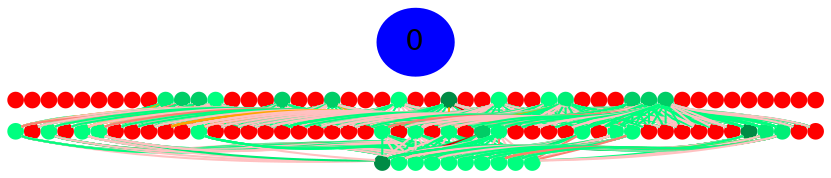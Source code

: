 graph {
	edge [bgcolor="purple:pink" color=yellow nodesep=0]
	graph [nodesep=0 ordering=out ranksep=0]
	I [label=0 color=blue height=0.1 style=filled width=0.1]
	x_0 [label="" color=red height=0.1 style=filled width=0.1]
	x_1 [label="" color=red height=0.1 style=filled width=0.1]
	x_2 [label="" color=red height=0.1 style=filled width=0.1]
	x_3 [label="" color=red height=0.1 style=filled width=0.1]
	x_4 [label="" color=red height=0.1 style=filled width=0.1]
	x_5 [label="" color=red height=0.1 style=filled width=0.1]
	x_6 [label="" color=red height=0.1 style=filled width=0.1]
	x_7 [label="" color=red height=0.1 style=filled width=0.1]
	x_8 [label="" color=red height=0.1 style=filled width=0.1]
	x_9 [label="" color=springgreen2 fillcolor=springgreen2 height=0.1 style=filled width=0.1]
	x_10 [label="" color=springgreen3 fillcolor=springgreen3 height=0.1 style=filled width=0.1]
	x_11 [label="" color=springgreen3 fillcolor=springgreen3 height=0.1 style=filled width=0.1]
	x_12 [label="" color=springgreen fillcolor=springgreen height=0.1 style=filled width=0.1]
	x_13 [label="" color=red height=0.1 style=filled width=0.1]
	x_14 [label="" color=red height=0.1 style=filled width=0.1]
	x_15 [label="" color=red height=0.1 style=filled width=0.1]
	x_16 [label="" color=springgreen3 fillcolor=springgreen3 height=0.1 style=filled width=0.1]
	x_17 [label="" color=red height=0.1 style=filled width=0.1]
	x_18 [label="" color=red height=0.1 style=filled width=0.1]
	x_19 [label="" color=springgreen3 fillcolor=springgreen3 height=0.1 style=filled width=0.1]
	x_20 [label="" color=red height=0.1 style=filled width=0.1]
	x_21 [label="" color=red height=0.1 style=filled width=0.1]
	x_22 [label="" color=red height=0.1 style=filled width=0.1]
	x_23 [label="" color=springgreen fillcolor=springgreen height=0.1 style=filled width=0.1]
	x_24 [label="" color=red height=0.1 style=filled width=0.1]
	x_25 [label="" color=red height=0.1 style=filled width=0.1]
	x_26 [label="" color=springgreen4 fillcolor=springgreen4 height=0.1 style=filled width=0.1]
	x_27 [label="" color=red height=0.1 style=filled width=0.1]
	x_28 [label="" color=red height=0.1 style=filled width=0.1]
	x_29 [label="" color=springgreen fillcolor=springgreen height=0.1 style=filled width=0.1]
	x_30 [label="" color=red height=0.1 style=filled width=0.1]
	x_31 [label="" color=red height=0.1 style=filled width=0.1]
	x_32 [label="" color=springgreen fillcolor=springgreen height=0.1 style=filled width=0.1]
	x_33 [label="" color=springgreen2 fillcolor=springgreen2 height=0.1 style=filled width=0.1]
	x_34 [label="" color=red height=0.1 style=filled width=0.1]
	x_35 [label="" color=red height=0.1 style=filled width=0.1]
	x_36 [label="" color=red height=0.1 style=filled width=0.1]
	x_37 [label="" color=springgreen3 fillcolor=springgreen3 height=0.1 style=filled width=0.1]
	x_38 [label="" color=springgreen3 fillcolor=springgreen3 height=0.1 style=filled width=0.1]
	x_39 [label="" color=springgreen3 fillcolor=springgreen3 height=0.1 style=filled width=0.1]
	x_40 [label="" color=red height=0.1 style=filled width=0.1]
	x_41 [label="" color=red height=0.1 style=filled width=0.1]
	x_42 [label="" color=red height=0.1 style=filled width=0.1]
	x_43 [label="" color=red height=0.1 style=filled width=0.1]
	x_44 [label="" color=red height=0.1 style=filled width=0.1]
	x_45 [label="" color=red height=0.1 style=filled width=0.1]
	x_46 [label="" color=red height=0.1 style=filled width=0.1]
	x_47 [label="" color=red height=0.1 style=filled width=0.1]
	x_48 [label="" color=red height=0.1 style=filled width=0.1]
	I -- x_0 [style=invis]
	I -- x_1 [style=invis]
	I -- x_2 [style=invis]
	I -- x_3 [style=invis]
	I -- x_4 [style=invis]
	I -- x_5 [style=invis]
	I -- x_6 [style=invis]
	I -- x_7 [style=invis]
	I -- x_8 [style=invis]
	I -- x_9 [style=invis]
	I -- x_10 [style=invis]
	I -- x_11 [style=invis]
	I -- x_12 [style=invis]
	I -- x_13 [style=invis]
	I -- x_14 [style=invis]
	I -- x_15 [style=invis]
	I -- x_16 [style=invis]
	I -- x_17 [style=invis]
	I -- x_18 [style=invis]
	I -- x_19 [style=invis]
	I -- x_20 [style=invis]
	I -- x_21 [style=invis]
	I -- x_22 [style=invis]
	I -- x_23 [style=invis]
	I -- x_24 [style=invis]
	I -- x_25 [style=invis]
	I -- x_26 [style=invis]
	I -- x_27 [style=invis]
	I -- x_28 [style=invis]
	I -- x_29 [style=invis]
	I -- x_30 [style=invis]
	I -- x_31 [style=invis]
	I -- x_32 [style=invis]
	I -- x_33 [style=invis]
	I -- x_34 [style=invis]
	I -- x_35 [style=invis]
	I -- x_36 [style=invis]
	I -- x_37 [style=invis]
	I -- x_38 [style=invis]
	I -- x_39 [style=invis]
	I -- x_40 [style=invis]
	I -- x_41 [style=invis]
	I -- x_42 [style=invis]
	I -- x_43 [style=invis]
	I -- x_44 [style=invis]
	I -- x_45 [style=invis]
	I -- x_46 [style=invis]
	I -- x_47 [style=invis]
	I -- x_48 [style=invis]
	x1_0 [label="" color=springgreen fillcolor=springgreen height=0.1 style=filled width=0.1]
	x1_1 [label="" color=red fillcolor=red height=0.1 style=filled width=0.1]
	x1_2 [label="" color=springgreen1 fillcolor=springgreen1 height=0.1 style=filled width=0.1]
	x1_3 [label="" color=red fillcolor=red height=0.1 style=filled width=0.1]
	x1_4 [label="" color=springgreen fillcolor=springgreen height=0.1 style=filled width=0.1]
	x1_5 [label="" color=springgreen1 fillcolor=springgreen1 height=0.1 style=filled width=0.1]
	x1_6 [label="" color=red fillcolor=red height=0.1 style=filled width=0.1]
	x1_7 [label="" color=red fillcolor=red height=0.1 style=filled width=0.1]
	x1_8 [label="" color=red fillcolor=red height=0.1 style=filled width=0.1]
	x1_9 [label="" color=red fillcolor=red height=0.1 style=filled width=0.1]
	x1_10 [label="" color=red fillcolor=red height=0.1 style=filled width=0.1]
	x1_11 [label="" color=springgreen fillcolor=springgreen height=0.1 style=filled width=0.1]
	x1_12 [label="" color=red fillcolor=red height=0.1 style=filled width=0.1]
	x1_13 [label="" color=red fillcolor=red height=0.1 style=filled width=0.1]
	x1_14 [label="" color=red fillcolor=red height=0.1 style=filled width=0.1]
	x1_15 [label="" color=red fillcolor=red height=0.1 style=filled width=0.1]
	x1_16 [label="" color=red fillcolor=red height=0.1 style=filled width=0.1]
	x1_17 [label="" color=red fillcolor=red height=0.1 style=filled width=0.1]
	x1_18 [label="" color=red fillcolor=red height=0.1 style=filled width=0.1]
	x1_19 [label="" color=red fillcolor=red height=0.1 style=filled width=0.1]
	x1_20 [label="" color=red fillcolor=red height=0.1 style=filled width=0.1]
	x1_21 [label="" color=red fillcolor=red height=0.1 style=filled width=0.1]
	x1_22 [label="" color=springgreen1 fillcolor=springgreen1 height=0.1 style=filled width=0.1]
	x1_23 [label="" color=red fillcolor=red height=0.1 style=filled width=0.1]
	x1_24 [label="" color=springgreen fillcolor=springgreen height=0.1 style=filled width=0.1]
	x1_25 [label="" color=red fillcolor=red height=0.1 style=filled width=0.1]
	x1_26 [label="" color=springgreen fillcolor=springgreen height=0.1 style=filled width=0.1]
	x1_27 [label="" color=red fillcolor=red height=0.1 style=filled width=0.1]
	x1_28 [label="" color=springgreen3 fillcolor=springgreen3 height=0.1 style=filled width=0.1]
	x1_29 [label="" color=springgreen1 fillcolor=springgreen1 height=0.1 style=filled width=0.1]
	x1_30 [label="" color=red fillcolor=red height=0.1 style=filled width=0.1]
	x1_31 [label="" color=red fillcolor=red height=0.1 style=filled width=0.1]
	x1_32 [label="" color=red fillcolor=red height=0.1 style=filled width=0.1]
	x1_33 [label="" color=red fillcolor=red height=0.1 style=filled width=0.1]
	x1_34 [label="" color=springgreen1 fillcolor=springgreen1 height=0.1 style=filled width=0.1]
	x1_35 [label="" color=red fillcolor=red height=0.1 style=filled width=0.1]
	x1_36 [label="" color=springgreen fillcolor=springgreen height=0.1 style=filled width=0.1]
	x1_37 [label="" color=springgreen1 fillcolor=springgreen1 height=0.1 style=filled width=0.1]
	x1_38 [label="" color=red fillcolor=red height=0.1 style=filled width=0.1]
	x1_39 [label="" color=red fillcolor=red height=0.1 style=filled width=0.1]
	x1_40 [label="" color=red fillcolor=red height=0.1 style=filled width=0.1]
	x1_41 [label="" color=red fillcolor=red height=0.1 style=filled width=0.1]
	x1_42 [label="" color=red fillcolor=red height=0.1 style=filled width=0.1]
	x1_43 [label="" color=red fillcolor=red height=0.1 style=filled width=0.1]
	x1_44 [label="" color=springgreen4 fillcolor=springgreen4 height=0.1 style=filled width=0.1]
	x1_45 [label="" color=springgreen2 fillcolor=springgreen2 height=0.1 style=filled width=0.1]
	x1_46 [label="" color=springgreen2 fillcolor=springgreen2 height=0.1 style=filled width=0.1]
	x1_47 [label="" color=red fillcolor=red height=0.1 style=filled width=0.1]
	x1_48 [label="" color=red fillcolor=red height=0.1 style=filled width=0.1]
	x_9 -- x1_0 [color=springgreen]
	x_10 -- x1_0 [color=springgreen]
	x_11 -- x1_0 [color=rosybrown1]
	x_12 -- x1_0 [color=rosybrown1]
	x_16 -- x1_0 [color=salmon]
	x_19 -- x1_0 [color=rosybrown1]
	x_23 -- x1_0 [color=rosybrown1]
	x_26 -- x1_0 [color=springgreen1]
	x_29 -- x1_0 [color=springgreen]
	x_32 -- x1_0 [color=springgreen]
	x_33 -- x1_0 [color=rosybrown1]
	x_37 -- x1_0 [color=orange]
	x_38 -- x1_0 [color=rosybrown1]
	x_39 -- x1_0 [color=salmon]
	x_9 -- x1_1 [color=springgreen]
	x_10 -- x1_1 [color=rosybrown1]
	x_11 -- x1_1 [color=springgreen]
	x_12 -- x1_1 [color=springgreen]
	x_16 -- x1_1 [color=rosybrown1]
	x_19 -- x1_1 [color=rosybrown1]
	x_23 -- x1_1 [color=springgreen]
	x_26 -- x1_1 [color=rosybrown1]
	x_29 -- x1_1 [color=rosybrown1]
	x_32 -- x1_1 [color=springgreen]
	x_33 -- x1_1 [color=rosybrown1]
	x_37 -- x1_1 [color=rosybrown1]
	x_38 -- x1_1 [color=springgreen]
	x_39 -- x1_1 [color=rosybrown1]
	x_9 -- x1_2 [color=springgreen]
	x_10 -- x1_2 [color=springgreen2]
	x_11 -- x1_2 [color=rosybrown1]
	x_12 -- x1_2 [color=rosybrown1]
	x_16 -- x1_2 [color=springgreen]
	x_19 -- x1_2 [color=springgreen]
	x_23 -- x1_2 [color=rosybrown1]
	x_26 -- x1_2 [color=orangered]
	x_29 -- x1_2 [color=rosybrown1]
	x_32 -- x1_2 [color=rosybrown1]
	x_33 -- x1_2 [color=rosybrown1]
	x_37 -- x1_2 [color=springgreen1]
	x_38 -- x1_2 [color=rosybrown1]
	x_39 -- x1_2 [color=springgreen]
	x_9 -- x1_3 [color=springgreen]
	x_10 -- x1_3 [color=rosybrown1]
	x_11 -- x1_3 [color=rosybrown1]
	x_12 -- x1_3 [color=springgreen]
	x_16 -- x1_3 [color=rosybrown1]
	x_19 -- x1_3 [color=rosybrown1]
	x_23 -- x1_3 [color=rosybrown1]
	x_26 -- x1_3 [color=rosybrown1]
	x_29 -- x1_3 [color=springgreen]
	x_32 -- x1_3 [color=rosybrown1]
	x_33 -- x1_3 [color=springgreen]
	x_37 -- x1_3 [color=rosybrown1]
	x_38 -- x1_3 [color=rosybrown1]
	x_39 -- x1_3 [color=springgreen]
	x_9 -- x1_4 [color=springgreen]
	x_10 -- x1_4 [color=rosybrown1]
	x_11 -- x1_4 [color=salmon]
	x_12 -- x1_4 [color=rosybrown1]
	x_16 -- x1_4 [color=orangered]
	x_19 -- x1_4 [color=orange]
	x_23 -- x1_4 [color=rosybrown1]
	x_26 -- x1_4 [color=orange]
	x_29 -- x1_4 [color=springgreen]
	x_32 -- x1_4 [color=rosybrown1]
	x_33 -- x1_4 [color=rosybrown1]
	x_37 -- x1_4 [color=rosybrown1]
	x_38 -- x1_4 [color=orange]
	x_39 -- x1_4 [color=rosybrown1]
	x_9 -- x1_5 [color=orange]
	x_10 -- x1_5 [color=salmon]
	x_11 -- x1_5 [color=rosybrown1]
	x_12 -- x1_5 [color=rosybrown1]
	x_16 -- x1_5 [color=springgreen]
	x_19 -- x1_5 [color=rosybrown1]
	x_23 -- x1_5 [color=rosybrown1]
	x_26 -- x1_5 [color=springgreen1]
	x_29 -- x1_5 [color=rosybrown1]
	x_32 -- x1_5 [color=rosybrown1]
	x_33 -- x1_5 [color=salmon]
	x_37 -- x1_5 [color=springgreen]
	x_38 -- x1_5 [color=rosybrown1]
	x_39 -- x1_5 [color=salmon]
	x_9 -- x1_6 [color=springgreen]
	x_10 -- x1_6 [color=springgreen]
	x_11 -- x1_6 [color=springgreen]
	x_12 -- x1_6 [color=springgreen]
	x_16 -- x1_6 [color=springgreen]
	x_19 -- x1_6 [color=rosybrown1]
	x_23 -- x1_6 [color=springgreen]
	x_26 -- x1_6 [color=springgreen]
	x_29 -- x1_6 [color=rosybrown1]
	x_32 -- x1_6 [color=rosybrown1]
	x_33 -- x1_6 [color=springgreen]
	x_37 -- x1_6 [color=rosybrown1]
	x_38 -- x1_6 [color=rosybrown1]
	x_39 -- x1_6 [color=springgreen]
	x_9 -- x1_7 [color=rosybrown1]
	x_10 -- x1_7 [color=springgreen]
	x_11 -- x1_7 [color=springgreen]
	x_12 -- x1_7 [color=rosybrown1]
	x_16 -- x1_7 [color=springgreen]
	x_19 -- x1_7 [color=rosybrown1]
	x_23 -- x1_7 [color=rosybrown1]
	x_26 -- x1_7 [color=rosybrown1]
	x_29 -- x1_7 [color=springgreen]
	x_32 -- x1_7 [color=springgreen]
	x_33 -- x1_7 [color=rosybrown1]
	x_37 -- x1_7 [color=rosybrown1]
	x_38 -- x1_7 [color=rosybrown1]
	x_39 -- x1_7 [color=springgreen]
	x_9 -- x1_8 [color=springgreen]
	x_10 -- x1_8 [color=rosybrown1]
	x_11 -- x1_8 [color=springgreen]
	x_12 -- x1_8 [color=rosybrown1]
	x_16 -- x1_8 [color=rosybrown1]
	x_19 -- x1_8 [color=rosybrown1]
	x_23 -- x1_8 [color=rosybrown1]
	x_26 -- x1_8 [color=rosybrown1]
	x_29 -- x1_8 [color=rosybrown1]
	x_32 -- x1_8 [color=rosybrown1]
	x_33 -- x1_8 [color=rosybrown1]
	x_37 -- x1_8 [color=springgreen]
	x_38 -- x1_8 [color=springgreen]
	x_39 -- x1_8 [color=rosybrown1]
	x_9 -- x1_9 [color=rosybrown1]
	x_10 -- x1_9 [color=red]
	x_11 -- x1_9 [color=orangered]
	x_12 -- x1_9 [color=rosybrown1]
	x_16 -- x1_9 [color=rosybrown1]
	x_19 -- x1_9 [color=orange]
	x_23 -- x1_9 [color=springgreen]
	x_26 -- x1_9 [color=springgreen]
	x_29 -- x1_9 [color=springgreen]
	x_32 -- x1_9 [color=springgreen]
	x_33 -- x1_9 [color=rosybrown1]
	x_37 -- x1_9 [color=orangered]
	x_38 -- x1_9 [color=orange]
	x_39 -- x1_9 [color=orange]
	x_9 -- x1_10 [color=rosybrown1]
	x_10 -- x1_10 [color=rosybrown1]
	x_11 -- x1_10 [color=springgreen]
	x_12 -- x1_10 [color=rosybrown1]
	x_16 -- x1_10 [color=springgreen]
	x_19 -- x1_10 [color=springgreen]
	x_23 -- x1_10 [color=rosybrown1]
	x_26 -- x1_10 [color=springgreen]
	x_29 -- x1_10 [color=springgreen]
	x_32 -- x1_10 [color=rosybrown1]
	x_33 -- x1_10 [color=rosybrown1]
	x_37 -- x1_10 [color=rosybrown1]
	x_38 -- x1_10 [color=rosybrown1]
	x_39 -- x1_10 [color=rosybrown1]
	x_9 -- x1_11 [color=salmon]
	x_10 -- x1_11 [color=orange]
	x_11 -- x1_11 [color=rosybrown1]
	x_12 -- x1_11 [color=springgreen]
	x_16 -- x1_11 [color=springgreen2]
	x_19 -- x1_11 [color=springgreen2]
	x_23 -- x1_11 [color=springgreen]
	x_26 -- x1_11 [color=salmon]
	x_29 -- x1_11 [color=rosybrown1]
	x_32 -- x1_11 [color=rosybrown1]
	x_33 -- x1_11 [color=orange]
	x_37 -- x1_11 [color=orange]
	x_38 -- x1_11 [color=salmon]
	x_39 -- x1_11 [color=rosybrown1]
	x_9 -- x1_12 [color=springgreen]
	x_10 -- x1_12 [color=springgreen]
	x_11 -- x1_12 [color=rosybrown1]
	x_12 -- x1_12 [color=rosybrown1]
	x_16 -- x1_12 [color=rosybrown1]
	x_19 -- x1_12 [color=springgreen]
	x_23 -- x1_12 [color=rosybrown1]
	x_26 -- x1_12 [color=rosybrown1]
	x_29 -- x1_12 [color=rosybrown1]
	x_32 -- x1_12 [color=rosybrown1]
	x_33 -- x1_12 [color=rosybrown1]
	x_37 -- x1_12 [color=salmon]
	x_38 -- x1_12 [color=springgreen]
	x_39 -- x1_12 [color=rosybrown1]
	x_9 -- x1_13 [color=rosybrown1]
	x_10 -- x1_13 [color=rosybrown1]
	x_11 -- x1_13 [color=springgreen]
	x_12 -- x1_13 [color=rosybrown1]
	x_16 -- x1_13 [color=springgreen]
	x_19 -- x1_13 [color=springgreen]
	x_23 -- x1_13 [color=springgreen]
	x_26 -- x1_13 [color=rosybrown1]
	x_29 -- x1_13 [color=springgreen]
	x_32 -- x1_13 [color=rosybrown1]
	x_33 -- x1_13 [color=springgreen]
	x_37 -- x1_13 [color=rosybrown1]
	x_38 -- x1_13 [color=springgreen]
	x_39 -- x1_13 [color=rosybrown1]
	x_9 -- x1_14 [color=springgreen]
	x_10 -- x1_14 [color=rosybrown1]
	x_11 -- x1_14 [color=rosybrown1]
	x_12 -- x1_14 [color=springgreen]
	x_16 -- x1_14 [color=rosybrown1]
	x_19 -- x1_14 [color=rosybrown1]
	x_23 -- x1_14 [color=springgreen]
	x_26 -- x1_14 [color=rosybrown1]
	x_29 -- x1_14 [color=rosybrown1]
	x_32 -- x1_14 [color=springgreen]
	x_33 -- x1_14 [color=rosybrown1]
	x_37 -- x1_14 [color=springgreen]
	x_38 -- x1_14 [color=springgreen]
	x_39 -- x1_14 [color=rosybrown1]
	x_9 -- x1_15 [color=rosybrown1]
	x_10 -- x1_15 [color=rosybrown1]
	x_11 -- x1_15 [color=rosybrown1]
	x_12 -- x1_15 [color=rosybrown1]
	x_16 -- x1_15 [color=rosybrown1]
	x_19 -- x1_15 [color=springgreen]
	x_23 -- x1_15 [color=rosybrown1]
	x_26 -- x1_15 [color=springgreen]
	x_29 -- x1_15 [color=rosybrown1]
	x_32 -- x1_15 [color=rosybrown1]
	x_33 -- x1_15 [color=springgreen]
	x_37 -- x1_15 [color=springgreen]
	x_38 -- x1_15 [color=rosybrown1]
	x_39 -- x1_15 [color=rosybrown1]
	x_9 -- x1_16 [color=rosybrown1]
	x_10 -- x1_16 [color=springgreen]
	x_11 -- x1_16 [color=rosybrown1]
	x_12 -- x1_16 [color=springgreen]
	x_16 -- x1_16 [color=springgreen]
	x_19 -- x1_16 [color=rosybrown1]
	x_23 -- x1_16 [color=rosybrown1]
	x_26 -- x1_16 [color=rosybrown1]
	x_29 -- x1_16 [color=springgreen]
	x_32 -- x1_16 [color=springgreen]
	x_33 -- x1_16 [color=rosybrown1]
	x_37 -- x1_16 [color=springgreen]
	x_38 -- x1_16 [color=springgreen]
	x_39 -- x1_16 [color=springgreen]
	x_9 -- x1_17 [color=springgreen]
	x_10 -- x1_17 [color=springgreen]
	x_11 -- x1_17 [color=springgreen]
	x_12 -- x1_17 [color=springgreen]
	x_16 -- x1_17 [color=rosybrown1]
	x_19 -- x1_17 [color=rosybrown1]
	x_23 -- x1_17 [color=rosybrown1]
	x_26 -- x1_17 [color=springgreen]
	x_29 -- x1_17 [color=rosybrown1]
	x_32 -- x1_17 [color=springgreen]
	x_33 -- x1_17 [color=springgreen]
	x_37 -- x1_17 [color=rosybrown1]
	x_38 -- x1_17 [color=rosybrown1]
	x_39 -- x1_17 [color=springgreen]
	x_9 -- x1_18 [color=rosybrown1]
	x_10 -- x1_18 [color=springgreen]
	x_11 -- x1_18 [color=springgreen]
	x_12 -- x1_18 [color=rosybrown1]
	x_16 -- x1_18 [color=rosybrown1]
	x_19 -- x1_18 [color=springgreen]
	x_23 -- x1_18 [color=springgreen]
	x_26 -- x1_18 [color=rosybrown1]
	x_29 -- x1_18 [color=springgreen]
	x_32 -- x1_18 [color=springgreen]
	x_33 -- x1_18 [color=rosybrown1]
	x_37 -- x1_18 [color=rosybrown1]
	x_38 -- x1_18 [color=springgreen]
	x_39 -- x1_18 [color=rosybrown1]
	x_9 -- x1_19 [color=springgreen]
	x_10 -- x1_19 [color=rosybrown1]
	x_11 -- x1_19 [color=rosybrown1]
	x_12 -- x1_19 [color=springgreen]
	x_16 -- x1_19 [color=rosybrown1]
	x_19 -- x1_19 [color=springgreen]
	x_23 -- x1_19 [color=springgreen]
	x_26 -- x1_19 [color=springgreen]
	x_29 -- x1_19 [color=rosybrown1]
	x_32 -- x1_19 [color=springgreen]
	x_33 -- x1_19 [color=rosybrown1]
	x_37 -- x1_19 [color=springgreen]
	x_38 -- x1_19 [color=rosybrown1]
	x_39 -- x1_19 [color=rosybrown1]
	x_9 -- x1_20 [color=springgreen]
	x_10 -- x1_20 [color=springgreen]
	x_11 -- x1_20 [color=rosybrown1]
	x_12 -- x1_20 [color=rosybrown1]
	x_16 -- x1_20 [color=springgreen]
	x_19 -- x1_20 [color=springgreen]
	x_23 -- x1_20 [color=springgreen]
	x_26 -- x1_20 [color=springgreen]
	x_29 -- x1_20 [color=rosybrown1]
	x_32 -- x1_20 [color=rosybrown1]
	x_33 -- x1_20 [color=rosybrown1]
	x_37 -- x1_20 [color=springgreen]
	x_38 -- x1_20 [color=springgreen]
	x_39 -- x1_20 [color=rosybrown1]
	x_9 -- x1_21 [color=springgreen]
	x_10 -- x1_21 [color=rosybrown1]
	x_11 -- x1_21 [color=rosybrown1]
	x_12 -- x1_21 [color=rosybrown1]
	x_16 -- x1_21 [color=rosybrown1]
	x_19 -- x1_21 [color=springgreen]
	x_23 -- x1_21 [color=rosybrown1]
	x_26 -- x1_21 [color=springgreen]
	x_29 -- x1_21 [color=rosybrown1]
	x_32 -- x1_21 [color=springgreen]
	x_33 -- x1_21 [color=springgreen]
	x_37 -- x1_21 [color=springgreen]
	x_38 -- x1_21 [color=rosybrown1]
	x_39 -- x1_21 [color=springgreen]
	x_9 -- x1_22 [color=salmon]
	x_10 -- x1_22 [color=red]
	x_11 -- x1_22 [color=orange]
	x_12 -- x1_22 [color=springgreen]
	x_16 -- x1_22 [color=springgreen]
	x_19 -- x1_22 [color=orange]
	x_23 -- x1_22 [color=springgreen]
	x_26 -- x1_22 [color=springgreen2]
	x_29 -- x1_22 [color=rosybrown1]
	x_32 -- x1_22 [color=springgreen]
	x_33 -- x1_22 [color=rosybrown1]
	x_37 -- x1_22 [color=orange]
	x_38 -- x1_22 [color=springgreen]
	x_39 -- x1_22 [color=salmon]
	x_9 -- x1_23 [color=springgreen]
	x_10 -- x1_23 [color=rosybrown1]
	x_11 -- x1_23 [color=rosybrown1]
	x_12 -- x1_23 [color=rosybrown1]
	x_16 -- x1_23 [color=rosybrown1]
	x_19 -- x1_23 [color=springgreen]
	x_23 -- x1_23 [color=rosybrown1]
	x_26 -- x1_23 [color=springgreen]
	x_29 -- x1_23 [color=springgreen]
	x_32 -- x1_23 [color=springgreen]
	x_33 -- x1_23 [color=springgreen]
	x_37 -- x1_23 [color=springgreen]
	x_38 -- x1_23 [color=springgreen]
	x_39 -- x1_23 [color=rosybrown1]
	x_9 -- x1_24 [color=orange]
	x_10 -- x1_24 [color=springgreen]
	x_11 -- x1_24 [color=rosybrown1]
	x_12 -- x1_24 [color=rosybrown1]
	x_16 -- x1_24 [color=springgreen1]
	x_19 -- x1_24 [color=salmon]
	x_23 -- x1_24 [color=rosybrown1]
	x_26 -- x1_24 [color=springgreen]
	x_29 -- x1_24 [color=rosybrown1]
	x_32 -- x1_24 [color=rosybrown1]
	x_33 -- x1_24 [color=rosybrown1]
	x_37 -- x1_24 [color=salmon]
	x_38 -- x1_24 [color=rosybrown1]
	x_39 -- x1_24 [color=rosybrown1]
	x_9 -- x1_25 [color=springgreen]
	x_10 -- x1_25 [color=springgreen]
	x_11 -- x1_25 [color=rosybrown1]
	x_12 -- x1_25 [color=rosybrown1]
	x_16 -- x1_25 [color=rosybrown1]
	x_19 -- x1_25 [color=rosybrown1]
	x_23 -- x1_25 [color=rosybrown1]
	x_26 -- x1_25 [color=springgreen]
	x_29 -- x1_25 [color=rosybrown1]
	x_32 -- x1_25 [color=rosybrown1]
	x_33 -- x1_25 [color=springgreen]
	x_37 -- x1_25 [color=springgreen]
	x_38 -- x1_25 [color=springgreen]
	x_39 -- x1_25 [color=rosybrown1]
	x_9 -- x1_26 [color=rosybrown1]
	x_10 -- x1_26 [color=springgreen]
	x_11 -- x1_26 [color=springgreen]
	x_12 -- x1_26 [color=springgreen]
	x_16 -- x1_26 [color=springgreen1]
	x_19 -- x1_26 [color=springgreen1]
	x_23 -- x1_26 [color=rosybrown1]
	x_26 -- x1_26 [color=orange]
	x_29 -- x1_26 [color=rosybrown1]
	x_32 -- x1_26 [color=rosybrown1]
	x_33 -- x1_26 [color=orange]
	x_37 -- x1_26 [color=rosybrown1]
	x_38 -- x1_26 [color=orange]
	x_39 -- x1_26 [color=rosybrown1]
	x_9 -- x1_27 [color=springgreen]
	x_10 -- x1_27 [color=rosybrown1]
	x_11 -- x1_27 [color=springgreen]
	x_12 -- x1_27 [color=rosybrown1]
	x_16 -- x1_27 [color=springgreen]
	x_19 -- x1_27 [color=rosybrown1]
	x_23 -- x1_27 [color=springgreen]
	x_26 -- x1_27 [color=rosybrown1]
	x_29 -- x1_27 [color=springgreen]
	x_32 -- x1_27 [color=springgreen]
	x_33 -- x1_27 [color=springgreen]
	x_37 -- x1_27 [color=springgreen]
	x_38 -- x1_27 [color=rosybrown1]
	x_39 -- x1_27 [color=springgreen]
	x_9 -- x1_28 [color=springgreen1]
	x_10 -- x1_28 [color=springgreen2]
	x_11 -- x1_28 [color=springgreen1]
	x_12 -- x1_28 [color=rosybrown1]
	x_16 -- x1_28 [color=springgreen2]
	x_19 -- x1_28 [color=springgreen4]
	x_23 -- x1_28 [color=springgreen]
	x_26 -- x1_28 [color=springgreen1]
	x_29 -- x1_28 [color=springgreen]
	x_32 -- x1_28 [color=springgreen]
	x_33 -- x1_28 [color=springgreen1]
	x_37 -- x1_28 [color=springgreen]
	x_38 -- x1_28 [color=springgreen1]
	x_39 -- x1_28 [color=springgreen]
	x_9 -- x1_29 [color=springgreen]
	x_10 -- x1_29 [color=springgreen]
	x_11 -- x1_29 [color=springgreen]
	x_12 -- x1_29 [color=springgreen]
	x_16 -- x1_29 [color=orange]
	x_19 -- x1_29 [color=rosybrown1]
	x_23 -- x1_29 [color=springgreen]
	x_26 -- x1_29 [color=red3]
	x_29 -- x1_29 [color=springgreen]
	x_32 -- x1_29 [color=rosybrown1]
	x_33 -- x1_29 [color=springgreen]
	x_37 -- x1_29 [color=springgreen]
	x_38 -- x1_29 [color=salmon]
	x_39 -- x1_29 [color=springgreen1]
	x_9 -- x1_30 [color=rosybrown1]
	x_10 -- x1_30 [color=rosybrown1]
	x_11 -- x1_30 [color=springgreen]
	x_12 -- x1_30 [color=springgreen]
	x_16 -- x1_30 [color=springgreen]
	x_19 -- x1_30 [color=rosybrown1]
	x_23 -- x1_30 [color=springgreen]
	x_26 -- x1_30 [color=rosybrown1]
	x_29 -- x1_30 [color=rosybrown1]
	x_32 -- x1_30 [color=springgreen]
	x_33 -- x1_30 [color=rosybrown1]
	x_37 -- x1_30 [color=springgreen]
	x_38 -- x1_30 [color=rosybrown1]
	x_39 -- x1_30 [color=springgreen]
	x_9 -- x1_31 [color=springgreen]
	x_10 -- x1_31 [color=rosybrown1]
	x_11 -- x1_31 [color=rosybrown1]
	x_12 -- x1_31 [color=springgreen]
	x_16 -- x1_31 [color=springgreen]
	x_19 -- x1_31 [color=springgreen]
	x_23 -- x1_31 [color=rosybrown1]
	x_26 -- x1_31 [color=springgreen]
	x_29 -- x1_31 [color=springgreen]
	x_32 -- x1_31 [color=springgreen]
	x_33 -- x1_31 [color=rosybrown1]
	x_37 -- x1_31 [color=springgreen]
	x_38 -- x1_31 [color=rosybrown1]
	x_39 -- x1_31 [color=rosybrown1]
	x_9 -- x1_32 [color=rosybrown1]
	x_10 -- x1_32 [color=rosybrown1]
	x_11 -- x1_32 [color=rosybrown1]
	x_12 -- x1_32 [color=rosybrown1]
	x_16 -- x1_32 [color=rosybrown1]
	x_19 -- x1_32 [color=rosybrown1]
	x_23 -- x1_32 [color=rosybrown1]
	x_26 -- x1_32 [color=rosybrown1]
	x_29 -- x1_32 [color=rosybrown1]
	x_32 -- x1_32 [color=rosybrown1]
	x_33 -- x1_32 [color=springgreen]
	x_37 -- x1_32 [color=springgreen]
	x_38 -- x1_32 [color=rosybrown1]
	x_39 -- x1_32 [color=springgreen]
	x_9 -- x1_33 [color=rosybrown1]
	x_10 -- x1_33 [color=rosybrown1]
	x_11 -- x1_33 [color=springgreen]
	x_12 -- x1_33 [color=rosybrown1]
	x_16 -- x1_33 [color=springgreen]
	x_19 -- x1_33 [color=springgreen]
	x_23 -- x1_33 [color=springgreen]
	x_26 -- x1_33 [color=springgreen]
	x_29 -- x1_33 [color=rosybrown1]
	x_32 -- x1_33 [color=springgreen]
	x_33 -- x1_33 [color=springgreen]
	x_37 -- x1_33 [color=springgreen]
	x_38 -- x1_33 [color=rosybrown1]
	x_39 -- x1_33 [color=rosybrown1]
	x_9 -- x1_34 [color=springgreen]
	x_10 -- x1_34 [color=springgreen]
	x_11 -- x1_34 [color=springgreen]
	x_12 -- x1_34 [color=springgreen]
	x_16 -- x1_34 [color=springgreen1]
	x_19 -- x1_34 [color=springgreen2]
	x_23 -- x1_34 [color=rosybrown1]
	x_26 -- x1_34 [color=salmon]
	x_29 -- x1_34 [color=springgreen]
	x_32 -- x1_34 [color=rosybrown1]
	x_33 -- x1_34 [color=springgreen]
	x_37 -- x1_34 [color=springgreen2]
	x_38 -- x1_34 [color=springgreen]
	x_39 -- x1_34 [color=springgreen]
	x_9 -- x1_35 [color=rosybrown1]
	x_10 -- x1_35 [color=springgreen]
	x_11 -- x1_35 [color=rosybrown1]
	x_12 -- x1_35 [color=rosybrown1]
	x_16 -- x1_35 [color=rosybrown1]
	x_19 -- x1_35 [color=springgreen]
	x_23 -- x1_35 [color=rosybrown1]
	x_26 -- x1_35 [color=rosybrown1]
	x_29 -- x1_35 [color=springgreen]
	x_32 -- x1_35 [color=rosybrown1]
	x_33 -- x1_35 [color=rosybrown1]
	x_37 -- x1_35 [color=rosybrown1]
	x_38 -- x1_35 [color=springgreen]
	x_39 -- x1_35 [color=springgreen]
	x_9 -- x1_36 [color=rosybrown1]
	x_10 -- x1_36 [color=orange]
	x_11 -- x1_36 [color=orange]
	x_12 -- x1_36 [color=springgreen]
	x_16 -- x1_36 [color=rosybrown1]
	x_19 -- x1_36 [color=orangered]
	x_23 -- x1_36 [color=rosybrown1]
	x_26 -- x1_36 [color=rosybrown1]
	x_29 -- x1_36 [color=rosybrown1]
	x_32 -- x1_36 [color=rosybrown1]
	x_33 -- x1_36 [color=springgreen]
	x_37 -- x1_36 [color=salmon]
	x_38 -- x1_36 [color=springgreen]
	x_39 -- x1_36 [color=springgreen]
	x_9 -- x1_37 [color=springgreen]
	x_10 -- x1_37 [color=springgreen1]
	x_11 -- x1_37 [color=springgreen]
	x_12 -- x1_37 [color=springgreen]
	x_16 -- x1_37 [color=orange]
	x_19 -- x1_37 [color=salmon]
	x_23 -- x1_37 [color=rosybrown1]
	x_26 -- x1_37 [color=rosybrown1]
	x_29 -- x1_37 [color=springgreen]
	x_32 -- x1_37 [color=rosybrown1]
	x_33 -- x1_37 [color=springgreen1]
	x_37 -- x1_37 [color=springgreen2]
	x_38 -- x1_37 [color=springgreen]
	x_39 -- x1_37 [color=springgreen]
	x_9 -- x1_38 [color=springgreen]
	x_10 -- x1_38 [color=rosybrown1]
	x_11 -- x1_38 [color=rosybrown1]
	x_12 -- x1_38 [color=springgreen]
	x_16 -- x1_38 [color=rosybrown1]
	x_19 -- x1_38 [color=springgreen]
	x_23 -- x1_38 [color=rosybrown1]
	x_26 -- x1_38 [color=rosybrown1]
	x_29 -- x1_38 [color=rosybrown1]
	x_32 -- x1_38 [color=rosybrown1]
	x_33 -- x1_38 [color=springgreen]
	x_37 -- x1_38 [color=springgreen]
	x_38 -- x1_38 [color=springgreen]
	x_39 -- x1_38 [color=springgreen]
	x_9 -- x1_39 [color=springgreen]
	x_10 -- x1_39 [color=springgreen]
	x_11 -- x1_39 [color=springgreen]
	x_12 -- x1_39 [color=rosybrown1]
	x_16 -- x1_39 [color=rosybrown1]
	x_19 -- x1_39 [color=rosybrown1]
	x_23 -- x1_39 [color=springgreen]
	x_26 -- x1_39 [color=springgreen]
	x_29 -- x1_39 [color=springgreen]
	x_32 -- x1_39 [color=springgreen]
	x_33 -- x1_39 [color=rosybrown1]
	x_37 -- x1_39 [color=rosybrown1]
	x_38 -- x1_39 [color=springgreen]
	x_39 -- x1_39 [color=springgreen]
	x_9 -- x1_40 [color=springgreen]
	x_10 -- x1_40 [color=rosybrown1]
	x_11 -- x1_40 [color=springgreen]
	x_12 -- x1_40 [color=springgreen]
	x_16 -- x1_40 [color=rosybrown1]
	x_19 -- x1_40 [color=rosybrown1]
	x_23 -- x1_40 [color=springgreen]
	x_26 -- x1_40 [color=springgreen]
	x_29 -- x1_40 [color=springgreen]
	x_32 -- x1_40 [color=springgreen]
	x_33 -- x1_40 [color=rosybrown1]
	x_37 -- x1_40 [color=rosybrown1]
	x_38 -- x1_40 [color=rosybrown1]
	x_39 -- x1_40 [color=springgreen]
	x_9 -- x1_41 [color=rosybrown1]
	x_10 -- x1_41 [color=rosybrown1]
	x_11 -- x1_41 [color=springgreen]
	x_12 -- x1_41 [color=rosybrown1]
	x_16 -- x1_41 [color=springgreen]
	x_19 -- x1_41 [color=rosybrown1]
	x_23 -- x1_41 [color=rosybrown1]
	x_26 -- x1_41 [color=rosybrown1]
	x_29 -- x1_41 [color=springgreen]
	x_32 -- x1_41 [color=rosybrown1]
	x_33 -- x1_41 [color=rosybrown1]
	x_37 -- x1_41 [color=springgreen]
	x_38 -- x1_41 [color=rosybrown1]
	x_39 -- x1_41 [color=rosybrown1]
	x_9 -- x1_42 [color=springgreen]
	x_10 -- x1_42 [color=rosybrown1]
	x_11 -- x1_42 [color=rosybrown1]
	x_12 -- x1_42 [color=springgreen]
	x_16 -- x1_42 [color=springgreen]
	x_19 -- x1_42 [color=springgreen]
	x_23 -- x1_42 [color=rosybrown1]
	x_26 -- x1_42 [color=rosybrown1]
	x_29 -- x1_42 [color=rosybrown1]
	x_32 -- x1_42 [color=springgreen]
	x_33 -- x1_42 [color=rosybrown1]
	x_37 -- x1_42 [color=springgreen]
	x_38 -- x1_42 [color=springgreen]
	x_39 -- x1_42 [color=rosybrown1]
	x_9 -- x1_43 [color=springgreen]
	x_10 -- x1_43 [color=springgreen]
	x_11 -- x1_43 [color=rosybrown1]
	x_12 -- x1_43 [color=rosybrown1]
	x_16 -- x1_43 [color=rosybrown1]
	x_19 -- x1_43 [color=springgreen]
	x_23 -- x1_43 [color=springgreen]
	x_26 -- x1_43 [color=springgreen]
	x_29 -- x1_43 [color=rosybrown1]
	x_32 -- x1_43 [color=springgreen]
	x_33 -- x1_43 [color=rosybrown1]
	x_37 -- x1_43 [color=springgreen]
	x_38 -- x1_43 [color=rosybrown1]
	x_39 -- x1_43 [color=rosybrown1]
	x_9 -- x1_44 [color=rosybrown1]
	x_10 -- x1_44 [color=rosybrown1]
	x_11 -- x1_44 [color=springgreen]
	x_12 -- x1_44 [color=springgreen]
	x_16 -- x1_44 [color=springgreen2]
	x_19 -- x1_44 [color=springgreen2]
	x_23 -- x1_44 [color=springgreen]
	x_26 -- x1_44 [color=springgreen]
	x_29 -- x1_44 [color=springgreen]
	x_32 -- x1_44 [color=springgreen]
	x_33 -- x1_44 [color=rosybrown1]
	x_37 -- x1_44 [color=springgreen]
	x_38 -- x1_44 [color=springgreen]
	x_39 -- x1_44 [color=springgreen]
	x_9 -- x1_45 [color=springgreen]
	x_10 -- x1_45 [color=springgreen1]
	x_11 -- x1_45 [color=springgreen2]
	x_12 -- x1_45 [color=springgreen]
	x_16 -- x1_45 [color=rosybrown1]
	x_19 -- x1_45 [color=springgreen]
	x_23 -- x1_45 [color=springgreen]
	x_26 -- x1_45 [color=rosybrown1]
	x_29 -- x1_45 [color=springgreen]
	x_32 -- x1_45 [color=springgreen]
	x_33 -- x1_45 [color=springgreen1]
	x_37 -- x1_45 [color=springgreen]
	x_38 -- x1_45 [color=springgreen]
	x_39 -- x1_45 [color=springgreen1]
	x_9 -- x1_46 [color=rosybrown1]
	x_10 -- x1_46 [color=springgreen]
	x_11 -- x1_46 [color=springgreen1]
	x_12 -- x1_46 [color=springgreen]
	x_16 -- x1_46 [color=rosybrown1]
	x_19 -- x1_46 [color=springgreen]
	x_23 -- x1_46 [color=springgreen]
	x_26 -- x1_46 [color=springgreen]
	x_29 -- x1_46 [color=springgreen]
	x_32 -- x1_46 [color=rosybrown1]
	x_33 -- x1_46 [color=springgreen]
	x_37 -- x1_46 [color=springgreen]
	x_38 -- x1_46 [color=springgreen]
	x_39 -- x1_46 [color=springgreen]
	x_9 -- x1_47 [color=springgreen]
	x_10 -- x1_47 [color=rosybrown1]
	x_11 -- x1_47 [color=rosybrown1]
	x_12 -- x1_47 [color=springgreen]
	x_16 -- x1_47 [color=springgreen]
	x_19 -- x1_47 [color=rosybrown1]
	x_23 -- x1_47 [color=rosybrown1]
	x_26 -- x1_47 [color=rosybrown1]
	x_29 -- x1_47 [color=springgreen]
	x_32 -- x1_47 [color=springgreen]
	x_33 -- x1_47 [color=springgreen]
	x_37 -- x1_47 [color=springgreen]
	x_38 -- x1_47 [color=springgreen]
	x_39 -- x1_47 [color=rosybrown1]
	x_9 -- x1_48 [color=rosybrown1]
	x_10 -- x1_48 [color=rosybrown1]
	x_11 -- x1_48 [color=springgreen]
	x_12 -- x1_48 [color=rosybrown1]
	x_16 -- x1_48 [color=springgreen]
	x_19 -- x1_48 [color=rosybrown1]
	x_23 -- x1_48 [color=rosybrown1]
	x_26 -- x1_48 [color=rosybrown1]
	x_29 -- x1_48 [color=rosybrown1]
	x_32 -- x1_48 [color=rosybrown1]
	x_33 -- x1_48 [color=springgreen]
	x_37 -- x1_48 [color=springgreen]
	x_38 -- x1_48 [color=springgreen]
	x_39 -- x1_48 [color=rosybrown1]
	x2_0 [label="" color=springgreen4 fillcolor=springgreen4 height=0.1 style=filled width=0.1]
	x2_1 [label="" color=springgreen fillcolor=springgreen height=0.1 style=filled width=0.1]
	x2_2 [label="" color=springgreen fillcolor=springgreen height=0.1 style=filled width=0.1]
	x2_3 [label="" color=springgreen fillcolor=springgreen height=0.1 style=filled width=0.1]
	x2_4 [label="" color=springgreen fillcolor=springgreen height=0.1 style=filled width=0.1]
	x2_5 [label="" color=springgreen fillcolor=springgreen height=0.1 style=filled width=0.1]
	x2_6 [label="" color=springgreen fillcolor=springgreen height=0.1 style=filled width=0.1]
	x2_7 [label="" color=springgreen fillcolor=springgreen height=0.1 style=filled width=0.1]
	x2_8 [label="" color=springgreen fillcolor=springgreen height=0.1 style=filled width=0.1]
	x2_9 [label="" color=springgreen fillcolor=springgreen height=0.1 style=filled width=0.1]
	x1_0 -- x2_0 [color=rosybrown1]
	x1_2 -- x2_0 [color=rosybrown1]
	x1_4 -- x2_0 [color=rosybrown1]
	x1_5 -- x2_0 [color=springgreen2]
	x1_11 -- x2_0 [color=rosybrown1]
	x1_22 -- x2_0 [color=springgreen]
	x1_24 -- x2_0 [color=rosybrown1]
	x1_26 -- x2_0 [color=rosybrown1]
	x1_28 -- x2_0 [color=springgreen1]
	x1_29 -- x2_0 [color=rosybrown1]
	x1_34 -- x2_0 [color=springgreen2]
	x1_36 -- x2_0 [color=rosybrown1]
	x1_37 -- x2_0 [color=rosybrown1]
	x1_44 -- x2_0 [color=springgreen4]
	x1_45 -- x2_0 [color=springgreen]
	x1_46 -- x2_0 [color=springgreen1]
	x1_0 -- x2_1 [color=rosybrown1]
	x1_2 -- x2_1 [color=springgreen1]
	x1_4 -- x2_1 [color=springgreen]
	x1_5 -- x2_1 [color=springgreen1]
	x1_11 -- x2_1 [color=rosybrown1]
	x1_22 -- x2_1 [color=rosybrown1]
	x1_24 -- x2_1 [color=springgreen]
	x1_26 -- x2_1 [color=springgreen]
	x1_28 -- x2_1 [color=red3]
	x1_29 -- x2_1 [color=springgreen1]
	x1_34 -- x2_1 [color=rosybrown1]
	x1_36 -- x2_1 [color=springgreen]
	x1_37 -- x2_1 [color=springgreen2]
	x1_44 -- x2_1 [color=orange]
	x1_45 -- x2_1 [color=rosybrown1]
	x1_46 -- x2_1 [color=rosybrown1]
	x1_0 -- x2_2 [color=springgreen1]
	x1_2 -- x2_2 [color=rosybrown1]
	x1_4 -- x2_2 [color=springgreen]
	x1_5 -- x2_2 [color=springgreen]
	x1_11 -- x2_2 [color=rosybrown1]
	x1_22 -- x2_2 [color=rosybrown1]
	x1_24 -- x2_2 [color=rosybrown1]
	x1_26 -- x2_2 [color=springgreen]
	x1_28 -- x2_2 [color=springgreen1]
	x1_29 -- x2_2 [color=springgreen1]
	x1_34 -- x2_2 [color=springgreen1]
	x1_36 -- x2_2 [color=rosybrown1]
	x1_37 -- x2_2 [color=springgreen2]
	x1_44 -- x2_2 [color=salmon]
	x1_45 -- x2_2 [color=springgreen]
	x1_46 -- x2_2 [color=springgreen]
	x1_0 -- x2_3 [color=rosybrown1]
	x1_2 -- x2_3 [color=springgreen1]
	x1_4 -- x2_3 [color=springgreen]
	x1_5 -- x2_3 [color=rosybrown1]
	x1_11 -- x2_3 [color=rosybrown1]
	x1_22 -- x2_3 [color=rosybrown1]
	x1_24 -- x2_3 [color=rosybrown1]
	x1_26 -- x2_3 [color=rosybrown1]
	x1_28 -- x2_3 [color=springgreen1]
	x1_29 -- x2_3 [color=springgreen1]
	x1_34 -- x2_3 [color=rosybrown1]
	x1_36 -- x2_3 [color=rosybrown1]
	x1_37 -- x2_3 [color=springgreen]
	x1_44 -- x2_3 [color=springgreen]
	x1_45 -- x2_3 [color=springgreen]
	x1_46 -- x2_3 [color=rosybrown1]
	x1_0 -- x2_4 [color=springgreen]
	x1_2 -- x2_4 [color=salmon]
	x1_4 -- x2_4 [color=rosybrown1]
	x1_5 -- x2_4 [color=rosybrown1]
	x1_11 -- x2_4 [color=springgreen]
	x1_22 -- x2_4 [color=springgreen1]
	x1_24 -- x2_4 [color=rosybrown1]
	x1_26 -- x2_4 [color=springgreen]
	x1_28 -- x2_4 [color=rosybrown1]
	x1_29 -- x2_4 [color=springgreen]
	x1_34 -- x2_4 [color=rosybrown1]
	x1_36 -- x2_4 [color=springgreen]
	x1_37 -- x2_4 [color=salmon]
	x1_44 -- x2_4 [color=springgreen]
	x1_45 -- x2_4 [color=rosybrown1]
	x1_46 -- x2_4 [color=springgreen]
	x1_0 -- x2_5 [color=rosybrown1]
	x1_2 -- x2_5 [color=springgreen]
	x1_4 -- x2_5 [color=rosybrown1]
	x1_5 -- x2_5 [color=rosybrown1]
	x1_11 -- x2_5 [color=springgreen]
	x1_22 -- x2_5 [color=springgreen]
	x1_24 -- x2_5 [color=rosybrown1]
	x1_26 -- x2_5 [color=rosybrown1]
	x1_28 -- x2_5 [color=springgreen]
	x1_29 -- x2_5 [color=springgreen1]
	x1_34 -- x2_5 [color=springgreen1]
	x1_36 -- x2_5 [color=springgreen]
	x1_37 -- x2_5 [color=rosybrown1]
	x1_44 -- x2_5 [color=springgreen3]
	x1_45 -- x2_5 [color=springgreen]
	x1_46 -- x2_5 [color=springgreen1]
	x1_0 -- x2_6 [color=springgreen]
	x1_2 -- x2_6 [color=salmon]
	x1_4 -- x2_6 [color=rosybrown1]
	x1_5 -- x2_6 [color=springgreen]
	x1_11 -- x2_6 [color=rosybrown1]
	x1_22 -- x2_6 [color=springgreen1]
	x1_24 -- x2_6 [color=springgreen]
	x1_26 -- x2_6 [color=rosybrown1]
	x1_28 -- x2_6 [color=springgreen]
	x1_29 -- x2_6 [color=rosybrown1]
	x1_34 -- x2_6 [color=rosybrown1]
	x1_36 -- x2_6 [color=springgreen]
	x1_37 -- x2_6 [color=springgreen1]
	x1_44 -- x2_6 [color=rosybrown1]
	x1_45 -- x2_6 [color=springgreen1]
	x1_46 -- x2_6 [color=springgreen1]
	x1_0 -- x2_7 [color=springgreen]
	x1_2 -- x2_7 [color=springgreen1]
	x1_4 -- x2_7 [color=springgreen]
	x1_5 -- x2_7 [color=springgreen2]
	x1_11 -- x2_7 [color=springgreen]
	x1_22 -- x2_7 [color=springgreen]
	x1_24 -- x2_7 [color=rosybrown1]
	x1_26 -- x2_7 [color=springgreen]
	x1_28 -- x2_7 [color=rosybrown1]
	x1_29 -- x2_7 [color=salmon]
	x1_34 -- x2_7 [color=springgreen2]
	x1_36 -- x2_7 [color=rosybrown1]
	x1_37 -- x2_7 [color=rosybrown1]
	x1_44 -- x2_7 [color=springgreen1]
	x1_45 -- x2_7 [color=orange]
	x1_46 -- x2_7 [color=salmon]
	x1_0 -- x2_8 [color=rosybrown1]
	x1_2 -- x2_8 [color=springgreen]
	x1_4 -- x2_8 [color=rosybrown1]
	x1_5 -- x2_8 [color=rosybrown1]
	x1_11 -- x2_8 [color=springgreen]
	x1_22 -- x2_8 [color=rosybrown1]
	x1_24 -- x2_8 [color=springgreen]
	x1_26 -- x2_8 [color=springgreen]
	x1_28 -- x2_8 [color=springgreen1]
	x1_29 -- x2_8 [color=rosybrown1]
	x1_34 -- x2_8 [color=springgreen]
	x1_36 -- x2_8 [color=rosybrown1]
	x1_37 -- x2_8 [color=springgreen]
	x1_44 -- x2_8 [color=rosybrown1]
	x1_45 -- x2_8 [color=springgreen1]
	x1_46 -- x2_8 [color=springgreen]
	x1_0 -- x2_9 [color=springgreen]
	x1_2 -- x2_9 [color=rosybrown1]
	x1_4 -- x2_9 [color=rosybrown1]
	x1_5 -- x2_9 [color=rosybrown1]
	x1_11 -- x2_9 [color=springgreen]
	x1_22 -- x2_9 [color=springgreen]
	x1_24 -- x2_9 [color=springgreen]
	x1_26 -- x2_9 [color=springgreen]
	x1_28 -- x2_9 [color=springgreen]
	x1_29 -- x2_9 [color=rosybrown1]
	x1_34 -- x2_9 [color=salmon]
	x1_36 -- x2_9 [color=rosybrown1]
	x1_37 -- x2_9 [color=salmon]
	x1_44 -- x2_9 [color=springgreen]
	x1_45 -- x2_9 [color=rosybrown1]
	x1_46 -- x2_9 [color=rosybrown1]
}
